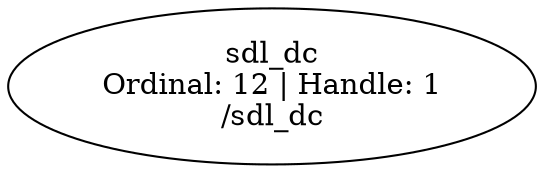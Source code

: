 // /root/zephyrproject/zephyr/build/zephyr/zephyr_pre0.elf
digraph "Device dependency graph" {
	12 [label="sdl_dc\nOrdinal: 12 | Handle: 1\n/sdl_dc"]
}
